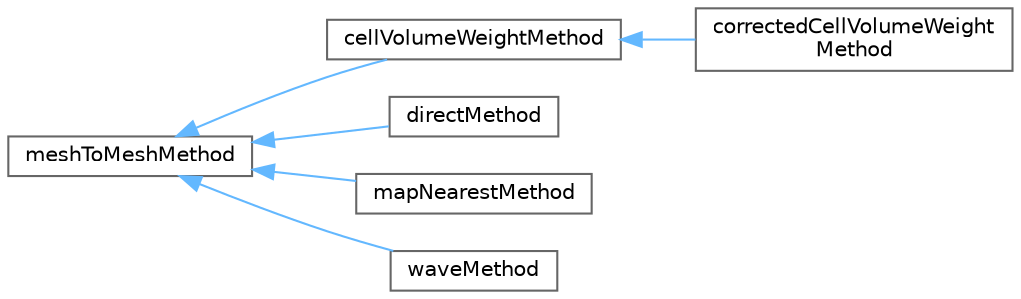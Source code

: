 digraph "Graphical Class Hierarchy"
{
 // LATEX_PDF_SIZE
  bgcolor="transparent";
  edge [fontname=Helvetica,fontsize=10,labelfontname=Helvetica,labelfontsize=10];
  node [fontname=Helvetica,fontsize=10,shape=box,height=0.2,width=0.4];
  rankdir="LR";
  Node0 [id="Node000000",label="meshToMeshMethod",height=0.2,width=0.4,color="grey40", fillcolor="white", style="filled",URL="$classFoam_1_1meshToMeshMethod.html",tooltip="Base class for mesh-to-mesh calculation methods."];
  Node0 -> Node1 [id="edge5070_Node000000_Node000001",dir="back",color="steelblue1",style="solid",tooltip=" "];
  Node1 [id="Node000001",label="cellVolumeWeightMethod",height=0.2,width=0.4,color="grey40", fillcolor="white", style="filled",URL="$classFoam_1_1cellVolumeWeightMethod.html",tooltip="Cell-volume-weighted mesh-to-mesh interpolation class."];
  Node1 -> Node2 [id="edge5071_Node000001_Node000002",dir="back",color="steelblue1",style="solid",tooltip=" "];
  Node2 [id="Node000002",label="correctedCellVolumeWeight\lMethod",height=0.2,width=0.4,color="grey40", fillcolor="white", style="filled",URL="$classFoam_1_1correctedCellVolumeWeightMethod.html",tooltip="Cell-volume-weighted mesh-to-mesh interpolation class."];
  Node0 -> Node3 [id="edge5072_Node000000_Node000003",dir="back",color="steelblue1",style="solid",tooltip=" "];
  Node3 [id="Node000003",label="directMethod",height=0.2,width=0.4,color="grey40", fillcolor="white", style="filled",URL="$classFoam_1_1directMethod.html",tooltip="Direct (one-to-one cell correspondence) mesh-to-mesh interpolation class."];
  Node0 -> Node4 [id="edge5073_Node000000_Node000004",dir="back",color="steelblue1",style="solid",tooltip=" "];
  Node4 [id="Node000004",label="mapNearestMethod",height=0.2,width=0.4,color="grey40", fillcolor="white", style="filled",URL="$classFoam_1_1mapNearestMethod.html",tooltip="Map nearest mesh-to-mesh interpolation class."];
  Node0 -> Node5 [id="edge5074_Node000000_Node000005",dir="back",color="steelblue1",style="solid",tooltip=" "];
  Node5 [id="Node000005",label="waveMethod",height=0.2,width=0.4,color="grey40", fillcolor="white", style="filled",URL="$classFoam_1_1waveMethod.html",tooltip="Direct (one-to-one cell correspondence) mesh-to-mesh interpolation class."];
}
